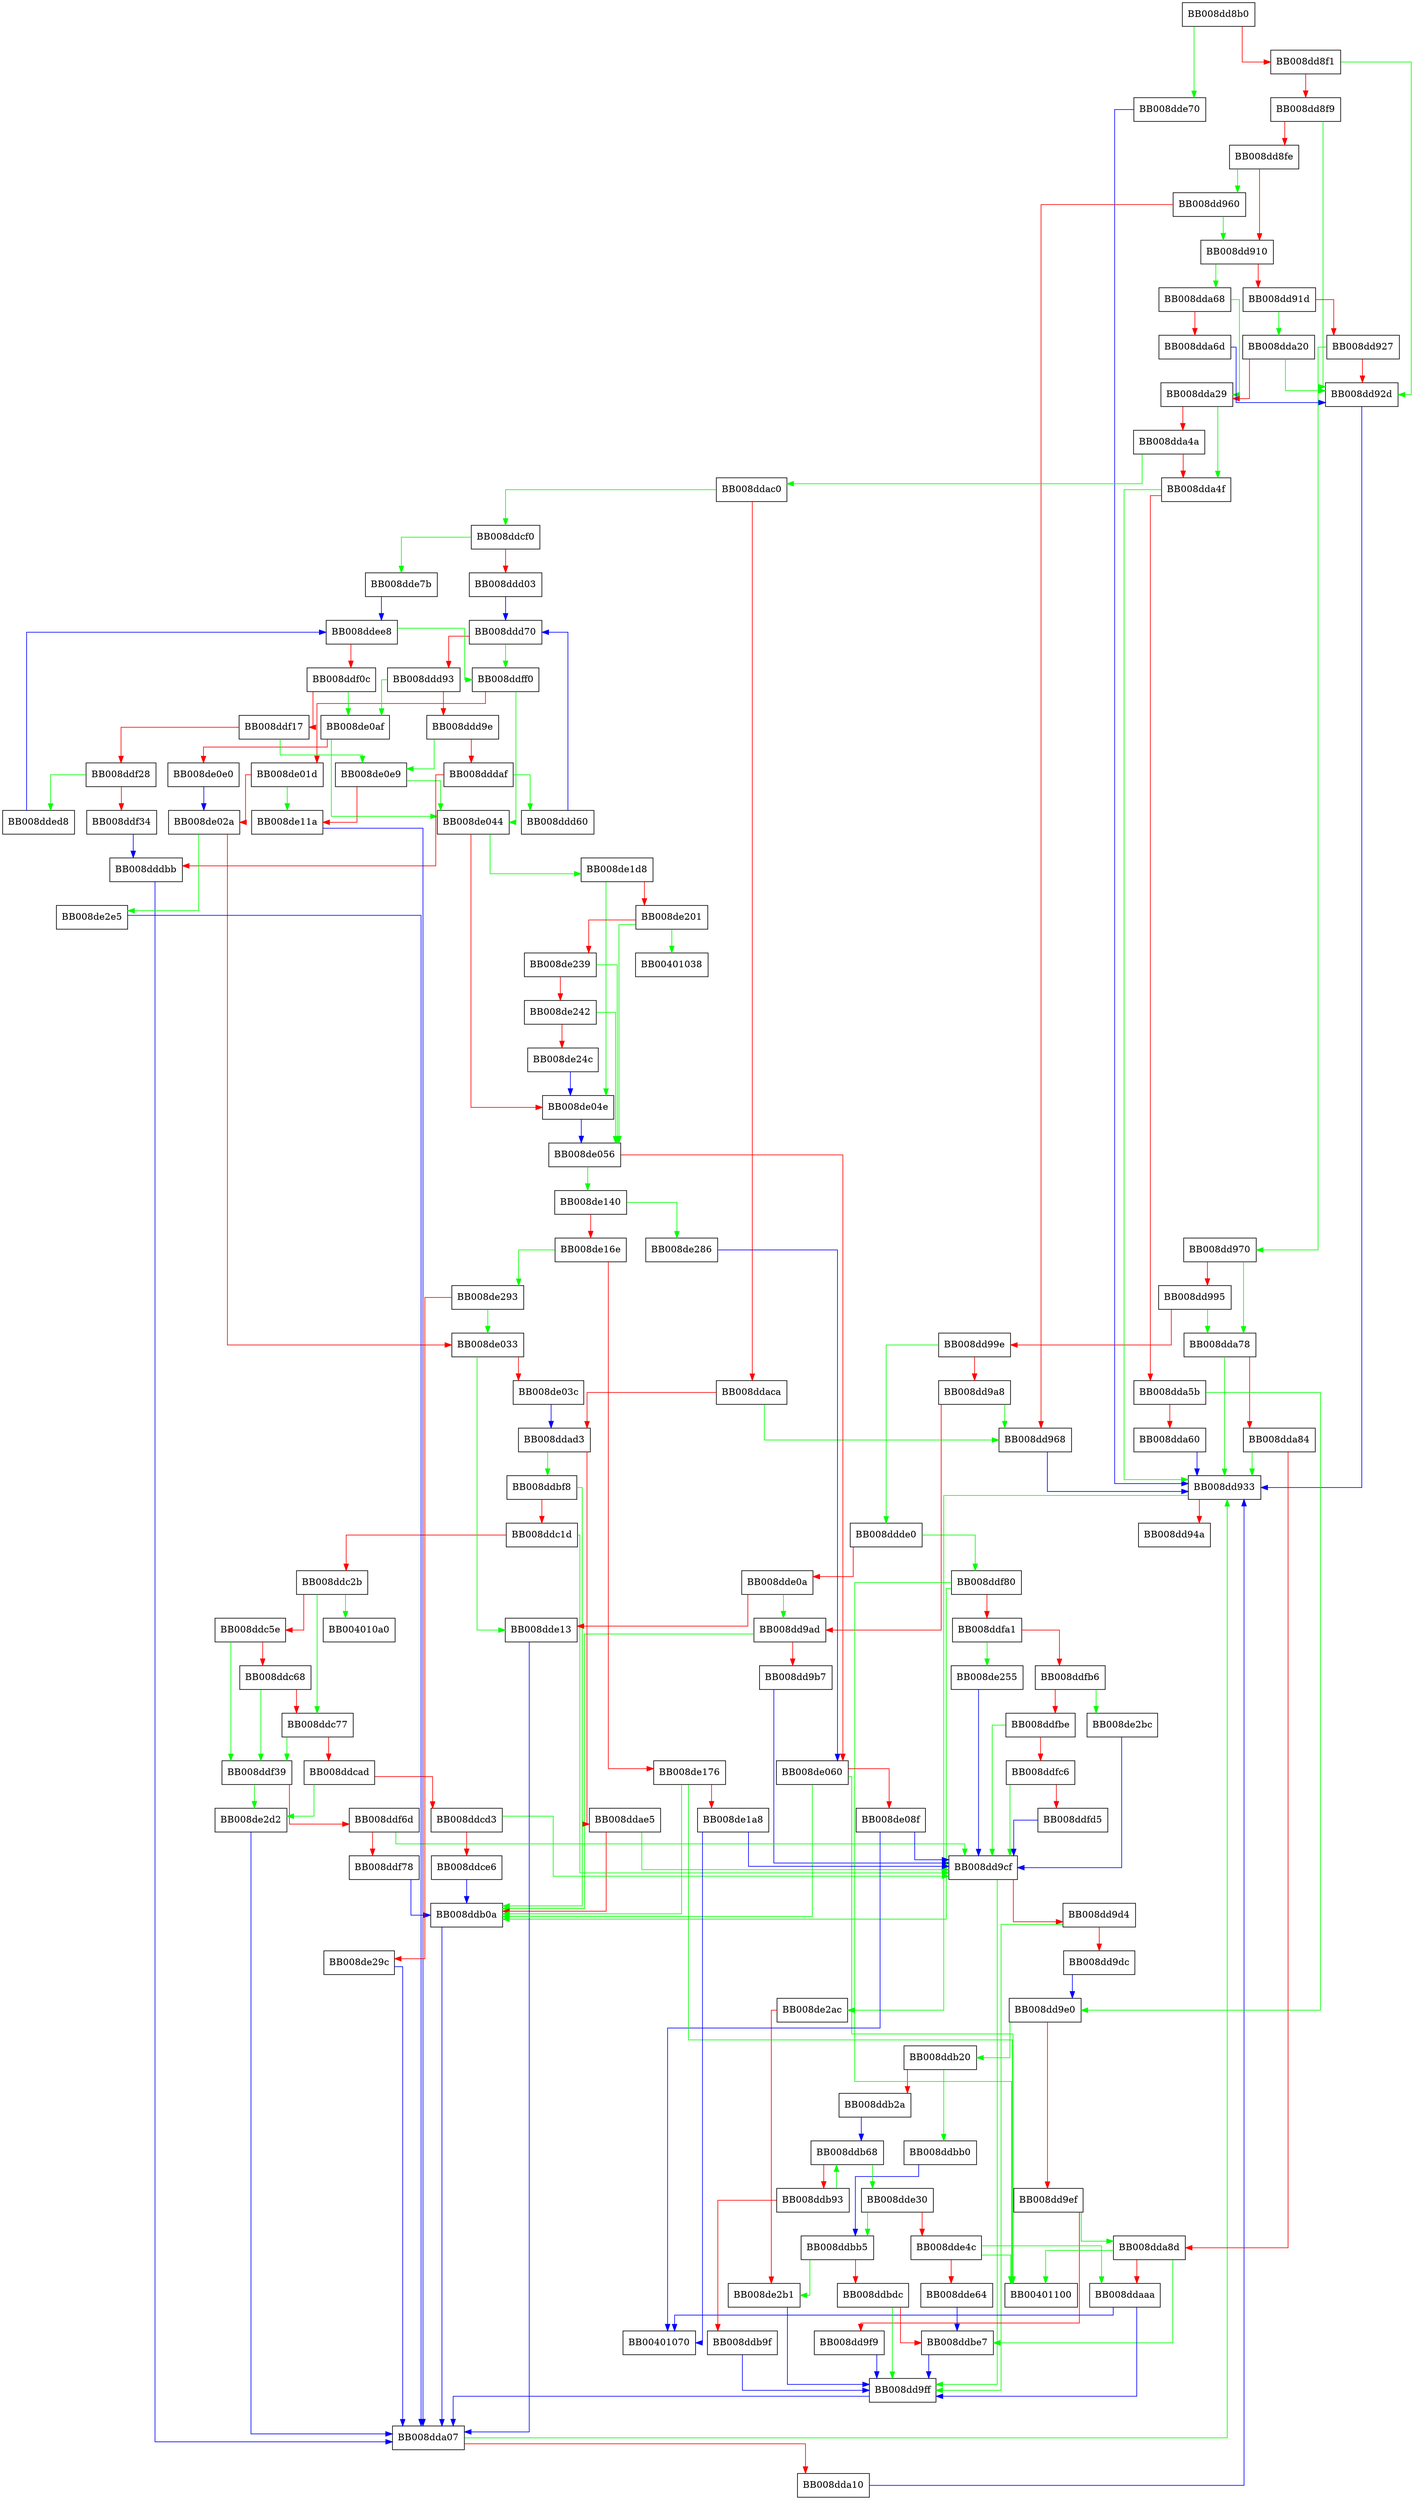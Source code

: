 digraph getnameinfo {
  node [shape="box"];
  graph [splines=ortho];
  BB008dd8b0 -> BB008dde70 [color="green"];
  BB008dd8b0 -> BB008dd8f1 [color="red"];
  BB008dd8f1 -> BB008dd92d [color="green"];
  BB008dd8f1 -> BB008dd8f9 [color="red"];
  BB008dd8f9 -> BB008dd92d [color="green"];
  BB008dd8f9 -> BB008dd8fe [color="red"];
  BB008dd8fe -> BB008dd960 [color="green"];
  BB008dd8fe -> BB008dd910 [color="red"];
  BB008dd910 -> BB008dda68 [color="green"];
  BB008dd910 -> BB008dd91d [color="red"];
  BB008dd91d -> BB008dda20 [color="green"];
  BB008dd91d -> BB008dd927 [color="red"];
  BB008dd927 -> BB008dd970 [color="green"];
  BB008dd927 -> BB008dd92d [color="red"];
  BB008dd92d -> BB008dd933 [color="blue"];
  BB008dd933 -> BB008de2ac [color="green"];
  BB008dd933 -> BB008dd94a [color="red"];
  BB008dd960 -> BB008dd910 [color="green"];
  BB008dd960 -> BB008dd968 [color="red"];
  BB008dd968 -> BB008dd933 [color="blue"];
  BB008dd970 -> BB008dda78 [color="green"];
  BB008dd970 -> BB008dd995 [color="red"];
  BB008dd995 -> BB008dda78 [color="green"];
  BB008dd995 -> BB008dd99e [color="red"];
  BB008dd99e -> BB008ddde0 [color="green"];
  BB008dd99e -> BB008dd9a8 [color="red"];
  BB008dd9a8 -> BB008dd968 [color="green"];
  BB008dd9a8 -> BB008dd9ad [color="red"];
  BB008dd9ad -> BB008ddb0a [color="green"];
  BB008dd9ad -> BB008dd9b7 [color="red"];
  BB008dd9b7 -> BB008dd9cf [color="blue"];
  BB008dd9cf -> BB008dd9ff [color="green"];
  BB008dd9cf -> BB008dd9d4 [color="red"];
  BB008dd9d4 -> BB008dd9ff [color="green"];
  BB008dd9d4 -> BB008dd9dc [color="red"];
  BB008dd9dc -> BB008dd9e0 [color="blue"];
  BB008dd9e0 -> BB008ddb20 [color="green"];
  BB008dd9e0 -> BB008dd9ef [color="red"];
  BB008dd9ef -> BB008dda8d [color="green"];
  BB008dd9ef -> BB008dd9f9 [color="red"];
  BB008dd9f9 -> BB008dd9ff [color="blue"];
  BB008dd9ff -> BB008dda07 [color="blue"];
  BB008dda07 -> BB008dd933 [color="green"];
  BB008dda07 -> BB008dda10 [color="red"];
  BB008dda10 -> BB008dd933 [color="blue"];
  BB008dda20 -> BB008dd92d [color="green"];
  BB008dda20 -> BB008dda29 [color="red"];
  BB008dda29 -> BB008dda4f [color="green"];
  BB008dda29 -> BB008dda4a [color="red"];
  BB008dda4a -> BB008ddac0 [color="green"];
  BB008dda4a -> BB008dda4f [color="red"];
  BB008dda4f -> BB008dd933 [color="green"];
  BB008dda4f -> BB008dda5b [color="red"];
  BB008dda5b -> BB008dd9e0 [color="green"];
  BB008dda5b -> BB008dda60 [color="red"];
  BB008dda60 -> BB008dd933 [color="blue"];
  BB008dda68 -> BB008dda29 [color="green"];
  BB008dda68 -> BB008dda6d [color="red"];
  BB008dda6d -> BB008dd92d [color="blue"];
  BB008dda78 -> BB008dd933 [color="green"];
  BB008dda78 -> BB008dda84 [color="red"];
  BB008dda84 -> BB008dd933 [color="green"];
  BB008dda84 -> BB008dda8d [color="red"];
  BB008dda8d -> BB00401100 [color="green"];
  BB008dda8d -> BB008ddbe7 [color="green"];
  BB008dda8d -> BB008ddaaa [color="red"];
  BB008ddaaa -> BB00401070 [color="blue"];
  BB008ddaaa -> BB008dd9ff [color="blue"];
  BB008ddac0 -> BB008ddcf0 [color="green"];
  BB008ddac0 -> BB008ddaca [color="red"];
  BB008ddaca -> BB008dd968 [color="green"];
  BB008ddaca -> BB008ddad3 [color="red"];
  BB008ddad3 -> BB008ddbf8 [color="green"];
  BB008ddad3 -> BB008ddae5 [color="red"];
  BB008ddae5 -> BB008dd9cf [color="green"];
  BB008ddae5 -> BB008ddb0a [color="red"];
  BB008ddb0a -> BB008dda07 [color="blue"];
  BB008ddb20 -> BB008ddbb0 [color="green"];
  BB008ddb20 -> BB008ddb2a [color="red"];
  BB008ddb2a -> BB008ddb68 [color="blue"];
  BB008ddb68 -> BB008dde30 [color="green"];
  BB008ddb68 -> BB008ddb93 [color="red"];
  BB008ddb93 -> BB008ddb68 [color="green"];
  BB008ddb93 -> BB008ddb9f [color="red"];
  BB008ddb9f -> BB008dd9ff [color="blue"];
  BB008ddbb0 -> BB008ddbb5 [color="blue"];
  BB008ddbb5 -> BB008de2b1 [color="green"];
  BB008ddbb5 -> BB008ddbdc [color="red"];
  BB008ddbdc -> BB008dd9ff [color="green"];
  BB008ddbdc -> BB008ddbe7 [color="red"];
  BB008ddbe7 -> BB008dd9ff [color="blue"];
  BB008ddbf8 -> BB008ddb0a [color="green"];
  BB008ddbf8 -> BB008ddc1d [color="red"];
  BB008ddc1d -> BB008dd9cf [color="green"];
  BB008ddc1d -> BB008ddc2b [color="red"];
  BB008ddc2b -> BB004010a0 [color="green"];
  BB008ddc2b -> BB008ddc77 [color="green"];
  BB008ddc2b -> BB008ddc5e [color="red"];
  BB008ddc5e -> BB008ddf39 [color="green"];
  BB008ddc5e -> BB008ddc68 [color="red"];
  BB008ddc68 -> BB008ddf39 [color="green"];
  BB008ddc68 -> BB008ddc77 [color="red"];
  BB008ddc77 -> BB008ddf39 [color="green"];
  BB008ddc77 -> BB008ddcad [color="red"];
  BB008ddcad -> BB008de2d2 [color="green"];
  BB008ddcad -> BB008ddcd3 [color="red"];
  BB008ddcd3 -> BB008dd9cf [color="green"];
  BB008ddcd3 -> BB008ddce6 [color="red"];
  BB008ddce6 -> BB008ddb0a [color="blue"];
  BB008ddcf0 -> BB008dde7b [color="green"];
  BB008ddcf0 -> BB008ddd03 [color="red"];
  BB008ddd03 -> BB008ddd70 [color="blue"];
  BB008ddd60 -> BB008ddd70 [color="blue"];
  BB008ddd70 -> BB008ddff0 [color="green"];
  BB008ddd70 -> BB008ddd93 [color="red"];
  BB008ddd93 -> BB008de0af [color="green"];
  BB008ddd93 -> BB008ddd9e [color="red"];
  BB008ddd9e -> BB008de0e9 [color="green"];
  BB008ddd9e -> BB008dddaf [color="red"];
  BB008dddaf -> BB008ddd60 [color="green"];
  BB008dddaf -> BB008dddbb [color="red"];
  BB008dddbb -> BB008dda07 [color="blue"];
  BB008ddde0 -> BB008ddf80 [color="green"];
  BB008ddde0 -> BB008dde0a [color="red"];
  BB008dde0a -> BB008dd9ad [color="green"];
  BB008dde0a -> BB008dde13 [color="red"];
  BB008dde13 -> BB008dda07 [color="blue"];
  BB008dde30 -> BB008ddbb5 [color="green"];
  BB008dde30 -> BB008dde4c [color="red"];
  BB008dde4c -> BB00401100 [color="green"];
  BB008dde4c -> BB008ddaaa [color="green"];
  BB008dde4c -> BB008dde64 [color="red"];
  BB008dde64 -> BB008ddbe7 [color="blue"];
  BB008dde70 -> BB008dd933 [color="blue"];
  BB008dde7b -> BB008ddee8 [color="blue"];
  BB008dded8 -> BB008ddee8 [color="blue"];
  BB008ddee8 -> BB008ddff0 [color="green"];
  BB008ddee8 -> BB008ddf0c [color="red"];
  BB008ddf0c -> BB008de0af [color="green"];
  BB008ddf0c -> BB008ddf17 [color="red"];
  BB008ddf17 -> BB008de0e9 [color="green"];
  BB008ddf17 -> BB008ddf28 [color="red"];
  BB008ddf28 -> BB008dded8 [color="green"];
  BB008ddf28 -> BB008ddf34 [color="red"];
  BB008ddf34 -> BB008dddbb [color="blue"];
  BB008ddf39 -> BB008de2d2 [color="green"];
  BB008ddf39 -> BB008ddf6d [color="red"];
  BB008ddf6d -> BB008dd9cf [color="green"];
  BB008ddf6d -> BB008ddf78 [color="red"];
  BB008ddf78 -> BB008ddb0a [color="blue"];
  BB008ddf80 -> BB00401100 [color="green"];
  BB008ddf80 -> BB008ddb0a [color="green"];
  BB008ddf80 -> BB008ddfa1 [color="red"];
  BB008ddfa1 -> BB008de255 [color="green"];
  BB008ddfa1 -> BB008ddfb6 [color="red"];
  BB008ddfb6 -> BB008de2bc [color="green"];
  BB008ddfb6 -> BB008ddfbe [color="red"];
  BB008ddfbe -> BB008dd9cf [color="green"];
  BB008ddfbe -> BB008ddfc6 [color="red"];
  BB008ddfc6 -> BB008dd9cf [color="green"];
  BB008ddfc6 -> BB008ddfd5 [color="red"];
  BB008ddfd5 -> BB008dd9cf [color="blue"];
  BB008ddff0 -> BB008de044 [color="green"];
  BB008ddff0 -> BB008de01d [color="red"];
  BB008de01d -> BB008de11a [color="green"];
  BB008de01d -> BB008de02a [color="red"];
  BB008de02a -> BB008de2e5 [color="green"];
  BB008de02a -> BB008de033 [color="red"];
  BB008de033 -> BB008dde13 [color="green"];
  BB008de033 -> BB008de03c [color="red"];
  BB008de03c -> BB008ddad3 [color="blue"];
  BB008de044 -> BB008de1d8 [color="green"];
  BB008de044 -> BB008de04e [color="red"];
  BB008de04e -> BB008de056 [color="blue"];
  BB008de056 -> BB008de140 [color="green"];
  BB008de056 -> BB008de060 [color="red"];
  BB008de060 -> BB00401100 [color="green"];
  BB008de060 -> BB008ddb0a [color="green"];
  BB008de060 -> BB008de08f [color="red"];
  BB008de08f -> BB00401070 [color="blue"];
  BB008de08f -> BB008dd9cf [color="blue"];
  BB008de0af -> BB008de044 [color="green"];
  BB008de0af -> BB008de0e0 [color="red"];
  BB008de0e0 -> BB008de02a [color="blue"];
  BB008de0e9 -> BB008de044 [color="green"];
  BB008de0e9 -> BB008de11a [color="red"];
  BB008de11a -> BB008dda07 [color="blue"];
  BB008de140 -> BB008de286 [color="green"];
  BB008de140 -> BB008de16e [color="red"];
  BB008de16e -> BB008de293 [color="green"];
  BB008de16e -> BB008de176 [color="red"];
  BB008de176 -> BB00401100 [color="green"];
  BB008de176 -> BB008ddb0a [color="green"];
  BB008de176 -> BB008de1a8 [color="red"];
  BB008de1a8 -> BB00401070 [color="blue"];
  BB008de1a8 -> BB008dd9cf [color="blue"];
  BB008de1d8 -> BB008de04e [color="green"];
  BB008de1d8 -> BB008de201 [color="red"];
  BB008de201 -> BB00401038 [color="green"];
  BB008de201 -> BB008de056 [color="green"];
  BB008de201 -> BB008de239 [color="red"];
  BB008de239 -> BB008de056 [color="green"];
  BB008de239 -> BB008de242 [color="red"];
  BB008de242 -> BB008de056 [color="green"];
  BB008de242 -> BB008de24c [color="red"];
  BB008de24c -> BB008de04e [color="blue"];
  BB008de255 -> BB008dd9cf [color="blue"];
  BB008de286 -> BB008de060 [color="blue"];
  BB008de293 -> BB008de033 [color="green"];
  BB008de293 -> BB008de29c [color="red"];
  BB008de29c -> BB008dda07 [color="blue"];
  BB008de2ac -> BB008de2b1 [color="red"];
  BB008de2b1 -> BB008dd9ff [color="blue"];
  BB008de2bc -> BB008dd9cf [color="blue"];
  BB008de2d2 -> BB008dda07 [color="blue"];
  BB008de2e5 -> BB008dda07 [color="blue"];
}